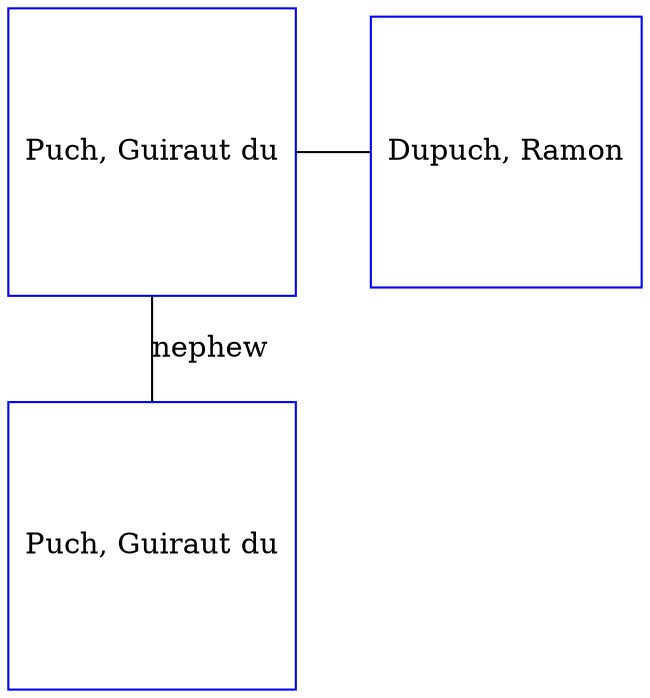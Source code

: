 digraph D {
    edge [dir=none];    node [shape=box];    "010349"   [label="Puch, Guiraut du", shape=box, regular=1, color="blue"] ;
"000824"   [label="Puch, Guiraut du", shape=box, regular=1, color="blue"] ;
"014667"   [label="Dupuch, Ramon", shape=box, regular=1, color="blue"] ;
{rank=same; 000824->014667};
000824->010349 [label="nephew", arrowsize=0.0]; 
}